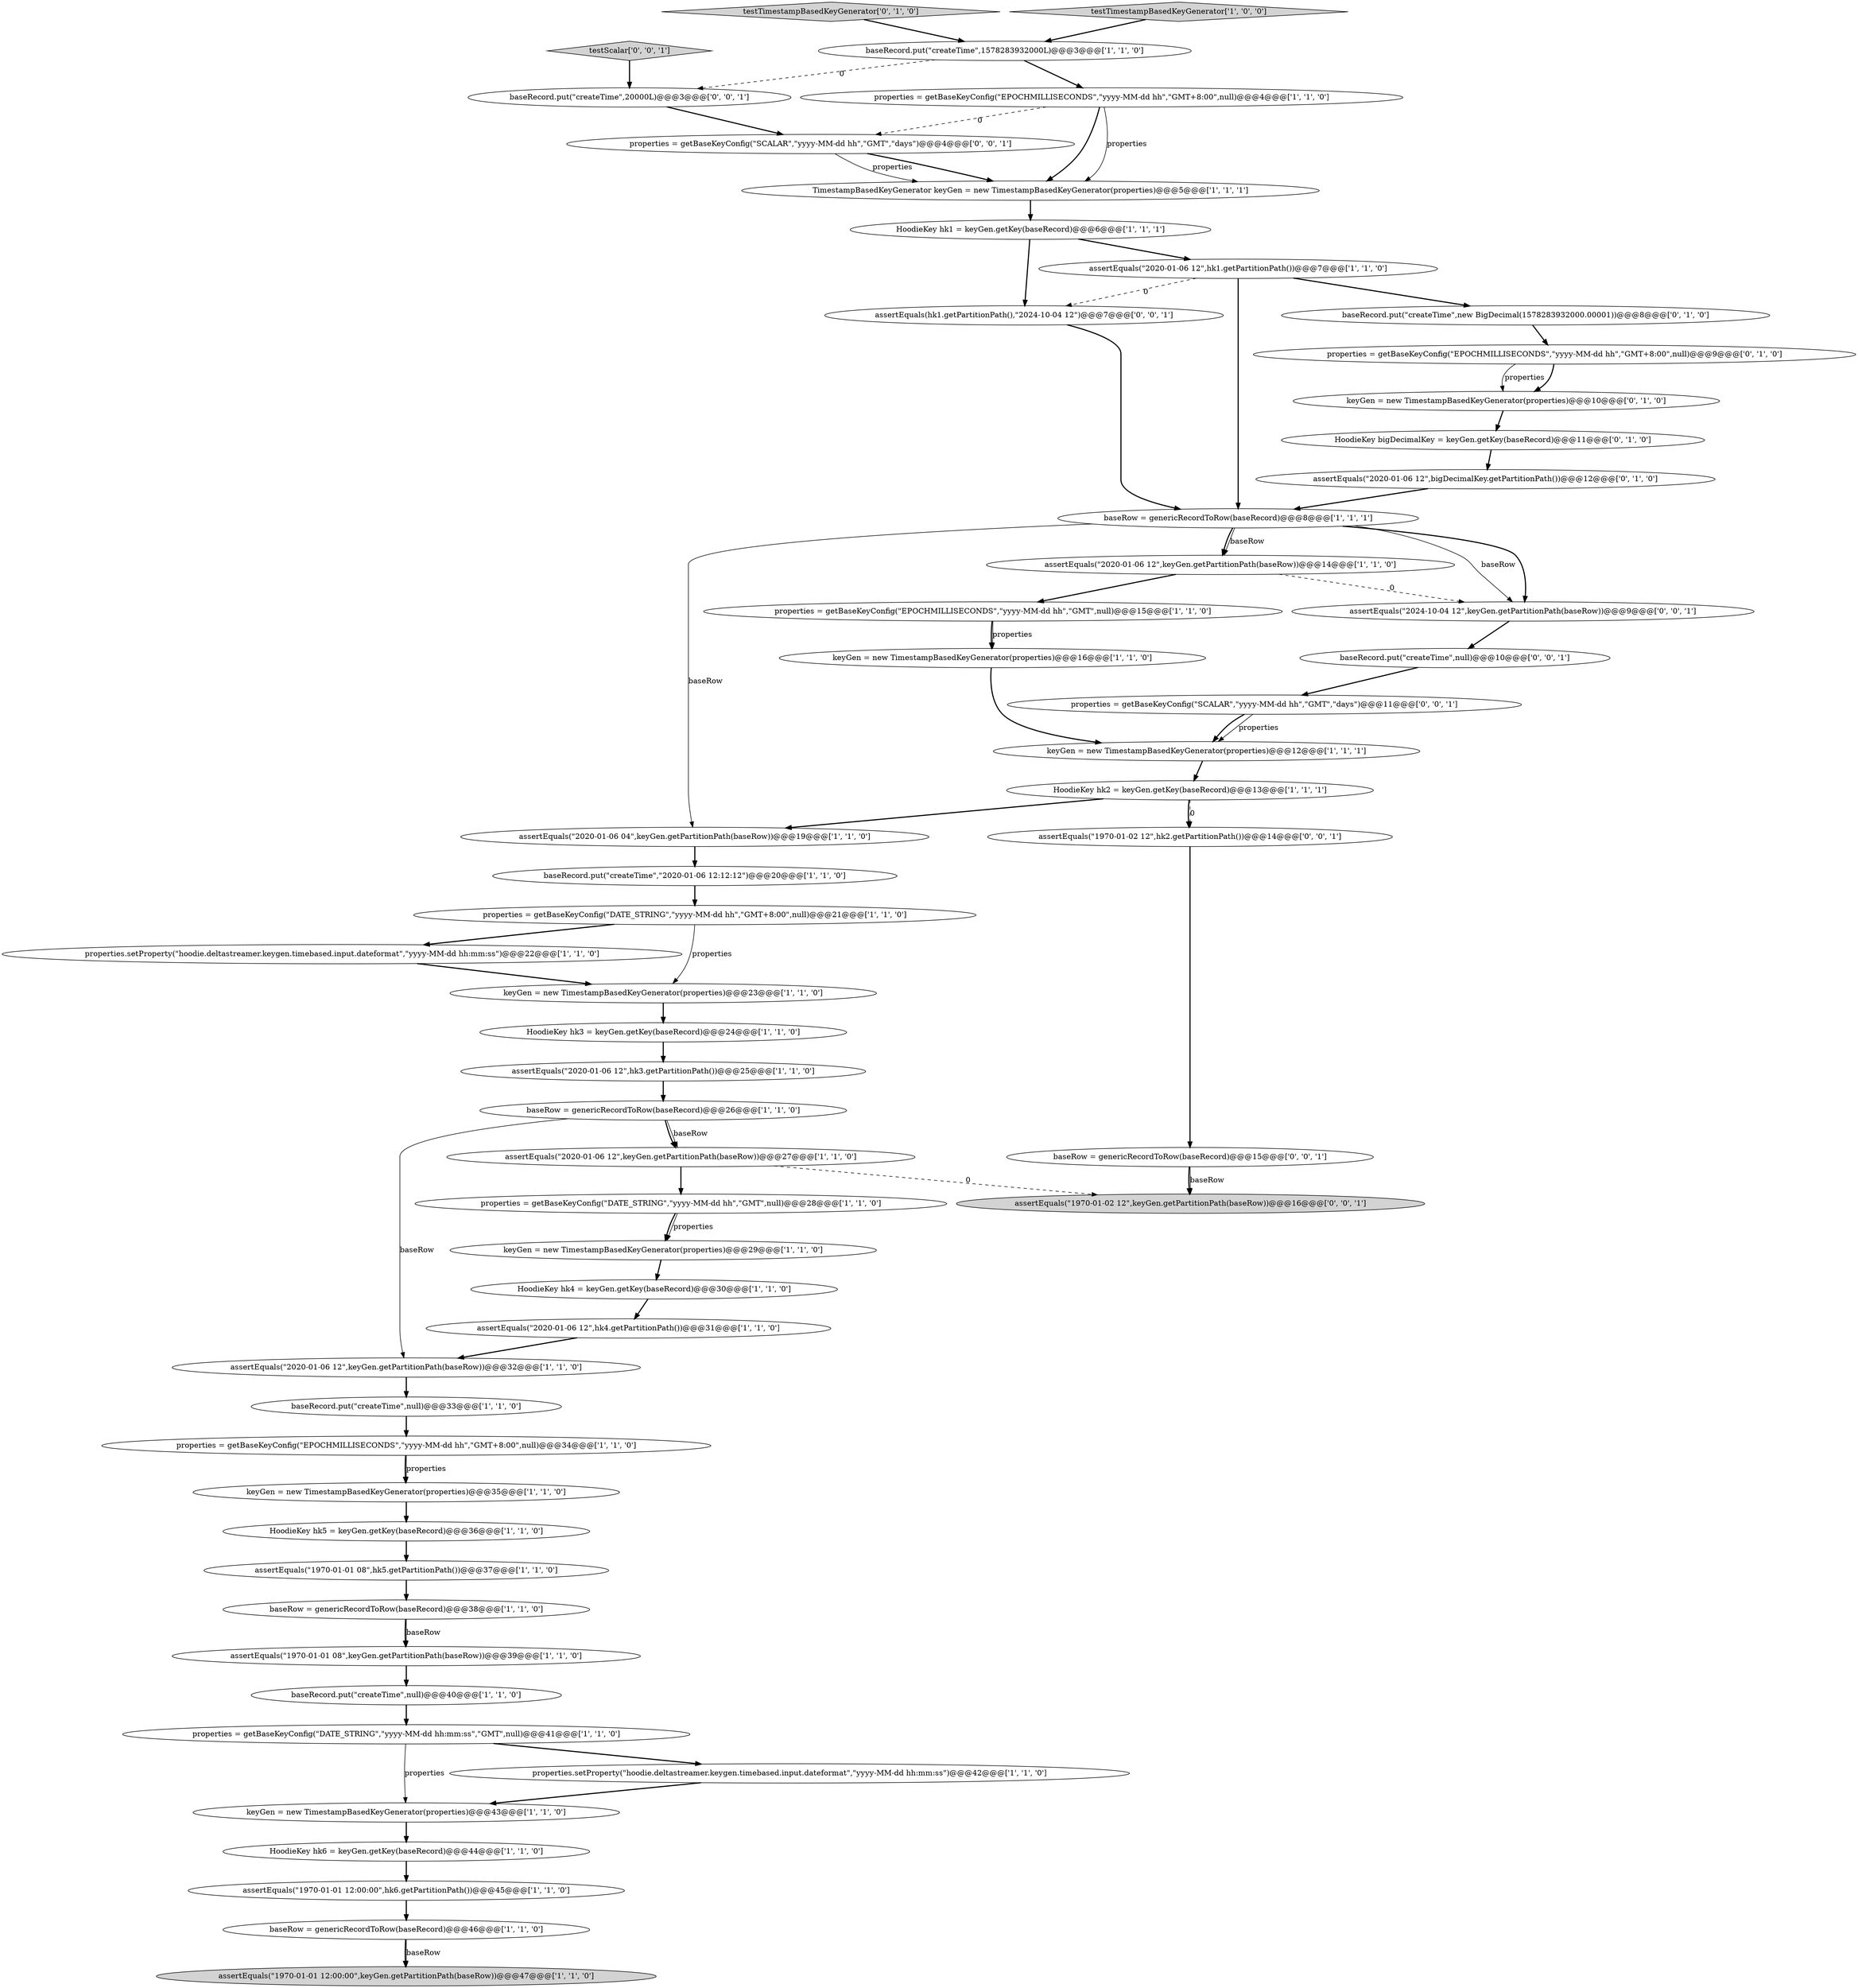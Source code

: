 digraph {
8 [style = filled, label = "assertEquals(\"2020-01-06 12\",keyGen.getPartitionPath(baseRow))@@@32@@@['1', '1', '0']", fillcolor = white, shape = ellipse image = "AAA0AAABBB1BBB"];
52 [style = filled, label = "assertEquals(hk1.getPartitionPath(),\"2024-10-04 12\")@@@7@@@['0', '0', '1']", fillcolor = white, shape = ellipse image = "AAA0AAABBB3BBB"];
21 [style = filled, label = "TimestampBasedKeyGenerator keyGen = new TimestampBasedKeyGenerator(properties)@@@5@@@['1', '1', '1']", fillcolor = white, shape = ellipse image = "AAA0AAABBB1BBB"];
50 [style = filled, label = "assertEquals(\"2024-10-04 12\",keyGen.getPartitionPath(baseRow))@@@9@@@['0', '0', '1']", fillcolor = white, shape = ellipse image = "AAA0AAABBB3BBB"];
26 [style = filled, label = "HoodieKey hk3 = keyGen.getKey(baseRecord)@@@24@@@['1', '1', '0']", fillcolor = white, shape = ellipse image = "AAA0AAABBB1BBB"];
31 [style = filled, label = "keyGen = new TimestampBasedKeyGenerator(properties)@@@12@@@['1', '1', '1']", fillcolor = white, shape = ellipse image = "AAA0AAABBB1BBB"];
30 [style = filled, label = "properties = getBaseKeyConfig(\"EPOCHMILLISECONDS\",\"yyyy-MM-dd hh\",\"GMT\",null)@@@15@@@['1', '1', '0']", fillcolor = white, shape = ellipse image = "AAA0AAABBB1BBB"];
29 [style = filled, label = "HoodieKey hk4 = keyGen.getKey(baseRecord)@@@30@@@['1', '1', '0']", fillcolor = white, shape = ellipse image = "AAA0AAABBB1BBB"];
28 [style = filled, label = "baseRow = genericRecordToRow(baseRecord)@@@26@@@['1', '1', '0']", fillcolor = white, shape = ellipse image = "AAA0AAABBB1BBB"];
3 [style = filled, label = "HoodieKey hk5 = keyGen.getKey(baseRecord)@@@36@@@['1', '1', '0']", fillcolor = white, shape = ellipse image = "AAA0AAABBB1BBB"];
51 [style = filled, label = "testScalar['0', '0', '1']", fillcolor = lightgray, shape = diamond image = "AAA0AAABBB3BBB"];
23 [style = filled, label = "keyGen = new TimestampBasedKeyGenerator(properties)@@@29@@@['1', '1', '0']", fillcolor = white, shape = ellipse image = "AAA0AAABBB1BBB"];
15 [style = filled, label = "baseRow = genericRecordToRow(baseRecord)@@@46@@@['1', '1', '0']", fillcolor = white, shape = ellipse image = "AAA0AAABBB1BBB"];
20 [style = filled, label = "baseRecord.put(\"createTime\",null)@@@33@@@['1', '1', '0']", fillcolor = white, shape = ellipse image = "AAA0AAABBB1BBB"];
37 [style = filled, label = "properties.setProperty(\"hoodie.deltastreamer.keygen.timebased.input.dateformat\",\"yyyy-MM-dd hh:mm:ss\")@@@22@@@['1', '1', '0']", fillcolor = white, shape = ellipse image = "AAA0AAABBB1BBB"];
47 [style = filled, label = "assertEquals(\"1970-01-02 12\",hk2.getPartitionPath())@@@14@@@['0', '0', '1']", fillcolor = white, shape = ellipse image = "AAA0AAABBB3BBB"];
4 [style = filled, label = "assertEquals(\"2020-01-06 12\",hk4.getPartitionPath())@@@31@@@['1', '1', '0']", fillcolor = white, shape = ellipse image = "AAA0AAABBB1BBB"];
36 [style = filled, label = "keyGen = new TimestampBasedKeyGenerator(properties)@@@43@@@['1', '1', '0']", fillcolor = white, shape = ellipse image = "AAA0AAABBB1BBB"];
38 [style = filled, label = "assertEquals(\"2020-01-06 12\",keyGen.getPartitionPath(baseRow))@@@27@@@['1', '1', '0']", fillcolor = white, shape = ellipse image = "AAA0AAABBB1BBB"];
24 [style = filled, label = "properties.setProperty(\"hoodie.deltastreamer.keygen.timebased.input.dateformat\",\"yyyy-MM-dd hh:mm:ss\")@@@42@@@['1', '1', '0']", fillcolor = white, shape = ellipse image = "AAA0AAABBB1BBB"];
12 [style = filled, label = "baseRecord.put(\"createTime\",1578283932000L)@@@3@@@['1', '1', '0']", fillcolor = white, shape = ellipse image = "AAA0AAABBB1BBB"];
54 [style = filled, label = "properties = getBaseKeyConfig(\"SCALAR\",\"yyyy-MM-dd hh\",\"GMT\",\"days\")@@@11@@@['0', '0', '1']", fillcolor = white, shape = ellipse image = "AAA0AAABBB3BBB"];
56 [style = filled, label = "assertEquals(\"1970-01-02 12\",keyGen.getPartitionPath(baseRow))@@@16@@@['0', '0', '1']", fillcolor = lightgray, shape = ellipse image = "AAA0AAABBB3BBB"];
33 [style = filled, label = "baseRow = genericRecordToRow(baseRecord)@@@38@@@['1', '1', '0']", fillcolor = white, shape = ellipse image = "AAA0AAABBB1BBB"];
22 [style = filled, label = "assertEquals(\"2020-01-06 12\",keyGen.getPartitionPath(baseRow))@@@14@@@['1', '1', '0']", fillcolor = white, shape = ellipse image = "AAA0AAABBB1BBB"];
53 [style = filled, label = "baseRecord.put(\"createTime\",null)@@@10@@@['0', '0', '1']", fillcolor = white, shape = ellipse image = "AAA0AAABBB3BBB"];
6 [style = filled, label = "assertEquals(\"1970-01-01 08\",keyGen.getPartitionPath(baseRow))@@@39@@@['1', '1', '0']", fillcolor = white, shape = ellipse image = "AAA0AAABBB1BBB"];
41 [style = filled, label = "testTimestampBasedKeyGenerator['0', '1', '0']", fillcolor = lightgray, shape = diamond image = "AAA0AAABBB2BBB"];
39 [style = filled, label = "keyGen = new TimestampBasedKeyGenerator(properties)@@@35@@@['1', '1', '0']", fillcolor = white, shape = ellipse image = "AAA0AAABBB1BBB"];
5 [style = filled, label = "HoodieKey hk2 = keyGen.getKey(baseRecord)@@@13@@@['1', '1', '1']", fillcolor = white, shape = ellipse image = "AAA0AAABBB1BBB"];
17 [style = filled, label = "assertEquals(\"1970-01-01 12:00:00\",hk6.getPartitionPath())@@@45@@@['1', '1', '0']", fillcolor = white, shape = ellipse image = "AAA0AAABBB1BBB"];
48 [style = filled, label = "properties = getBaseKeyConfig(\"SCALAR\",\"yyyy-MM-dd hh\",\"GMT\",\"days\")@@@4@@@['0', '0', '1']", fillcolor = white, shape = ellipse image = "AAA0AAABBB3BBB"];
27 [style = filled, label = "testTimestampBasedKeyGenerator['1', '0', '0']", fillcolor = lightgray, shape = diamond image = "AAA0AAABBB1BBB"];
19 [style = filled, label = "HoodieKey hk1 = keyGen.getKey(baseRecord)@@@6@@@['1', '1', '1']", fillcolor = white, shape = ellipse image = "AAA0AAABBB1BBB"];
16 [style = filled, label = "assertEquals(\"1970-01-01 12:00:00\",keyGen.getPartitionPath(baseRow))@@@47@@@['1', '1', '0']", fillcolor = lightgray, shape = ellipse image = "AAA0AAABBB1BBB"];
42 [style = filled, label = "baseRecord.put(\"createTime\",new BigDecimal(1578283932000.00001))@@@8@@@['0', '1', '0']", fillcolor = white, shape = ellipse image = "AAA1AAABBB2BBB"];
45 [style = filled, label = "assertEquals(\"2020-01-06 12\",bigDecimalKey.getPartitionPath())@@@12@@@['0', '1', '0']", fillcolor = white, shape = ellipse image = "AAA1AAABBB2BBB"];
34 [style = filled, label = "properties = getBaseKeyConfig(\"DATE_STRING\",\"yyyy-MM-dd hh:mm:ss\",\"GMT\",null)@@@41@@@['1', '1', '0']", fillcolor = white, shape = ellipse image = "AAA0AAABBB1BBB"];
35 [style = filled, label = "keyGen = new TimestampBasedKeyGenerator(properties)@@@23@@@['1', '1', '0']", fillcolor = white, shape = ellipse image = "AAA0AAABBB1BBB"];
55 [style = filled, label = "baseRow = genericRecordToRow(baseRecord)@@@15@@@['0', '0', '1']", fillcolor = white, shape = ellipse image = "AAA0AAABBB3BBB"];
14 [style = filled, label = "baseRecord.put(\"createTime\",null)@@@40@@@['1', '1', '0']", fillcolor = white, shape = ellipse image = "AAA0AAABBB1BBB"];
46 [style = filled, label = "keyGen = new TimestampBasedKeyGenerator(properties)@@@10@@@['0', '1', '0']", fillcolor = white, shape = ellipse image = "AAA1AAABBB2BBB"];
44 [style = filled, label = "properties = getBaseKeyConfig(\"EPOCHMILLISECONDS\",\"yyyy-MM-dd hh\",\"GMT+8:00\",null)@@@9@@@['0', '1', '0']", fillcolor = white, shape = ellipse image = "AAA1AAABBB2BBB"];
11 [style = filled, label = "keyGen = new TimestampBasedKeyGenerator(properties)@@@16@@@['1', '1', '0']", fillcolor = white, shape = ellipse image = "AAA0AAABBB1BBB"];
2 [style = filled, label = "assertEquals(\"1970-01-01 08\",hk5.getPartitionPath())@@@37@@@['1', '1', '0']", fillcolor = white, shape = ellipse image = "AAA0AAABBB1BBB"];
0 [style = filled, label = "assertEquals(\"2020-01-06 12\",hk1.getPartitionPath())@@@7@@@['1', '1', '0']", fillcolor = white, shape = ellipse image = "AAA0AAABBB1BBB"];
49 [style = filled, label = "baseRecord.put(\"createTime\",20000L)@@@3@@@['0', '0', '1']", fillcolor = white, shape = ellipse image = "AAA0AAABBB3BBB"];
1 [style = filled, label = "assertEquals(\"2020-01-06 12\",hk3.getPartitionPath())@@@25@@@['1', '1', '0']", fillcolor = white, shape = ellipse image = "AAA0AAABBB1BBB"];
32 [style = filled, label = "baseRow = genericRecordToRow(baseRecord)@@@8@@@['1', '1', '1']", fillcolor = white, shape = ellipse image = "AAA0AAABBB1BBB"];
9 [style = filled, label = "assertEquals(\"2020-01-06 04\",keyGen.getPartitionPath(baseRow))@@@19@@@['1', '1', '0']", fillcolor = white, shape = ellipse image = "AAA0AAABBB1BBB"];
40 [style = filled, label = "HoodieKey hk6 = keyGen.getKey(baseRecord)@@@44@@@['1', '1', '0']", fillcolor = white, shape = ellipse image = "AAA0AAABBB1BBB"];
10 [style = filled, label = "properties = getBaseKeyConfig(\"EPOCHMILLISECONDS\",\"yyyy-MM-dd hh\",\"GMT+8:00\",null)@@@34@@@['1', '1', '0']", fillcolor = white, shape = ellipse image = "AAA0AAABBB1BBB"];
25 [style = filled, label = "properties = getBaseKeyConfig(\"DATE_STRING\",\"yyyy-MM-dd hh\",\"GMT+8:00\",null)@@@21@@@['1', '1', '0']", fillcolor = white, shape = ellipse image = "AAA0AAABBB1BBB"];
13 [style = filled, label = "properties = getBaseKeyConfig(\"EPOCHMILLISECONDS\",\"yyyy-MM-dd hh\",\"GMT+8:00\",null)@@@4@@@['1', '1', '0']", fillcolor = white, shape = ellipse image = "AAA0AAABBB1BBB"];
7 [style = filled, label = "properties = getBaseKeyConfig(\"DATE_STRING\",\"yyyy-MM-dd hh\",\"GMT\",null)@@@28@@@['1', '1', '0']", fillcolor = white, shape = ellipse image = "AAA0AAABBB1BBB"];
18 [style = filled, label = "baseRecord.put(\"createTime\",\"2020-01-06 12:12:12\")@@@20@@@['1', '1', '0']", fillcolor = white, shape = ellipse image = "AAA0AAABBB1BBB"];
43 [style = filled, label = "HoodieKey bigDecimalKey = keyGen.getKey(baseRecord)@@@11@@@['0', '1', '0']", fillcolor = white, shape = ellipse image = "AAA1AAABBB2BBB"];
9->18 [style = bold, label=""];
7->23 [style = bold, label=""];
53->54 [style = bold, label=""];
54->31 [style = solid, label="properties"];
22->30 [style = bold, label=""];
48->21 [style = bold, label=""];
12->49 [style = dashed, label="0"];
44->46 [style = bold, label=""];
27->12 [style = bold, label=""];
20->10 [style = bold, label=""];
0->32 [style = bold, label=""];
11->31 [style = bold, label=""];
43->45 [style = bold, label=""];
55->56 [style = bold, label=""];
3->2 [style = bold, label=""];
10->39 [style = bold, label=""];
28->38 [style = bold, label=""];
30->11 [style = solid, label="properties"];
24->36 [style = bold, label=""];
0->42 [style = bold, label=""];
37->35 [style = bold, label=""];
1->28 [style = bold, label=""];
34->24 [style = bold, label=""];
22->50 [style = dashed, label="0"];
18->25 [style = bold, label=""];
29->4 [style = bold, label=""];
30->11 [style = bold, label=""];
45->32 [style = bold, label=""];
48->21 [style = solid, label="properties"];
19->0 [style = bold, label=""];
4->8 [style = bold, label=""];
10->39 [style = solid, label="properties"];
5->9 [style = bold, label=""];
38->56 [style = dashed, label="0"];
41->12 [style = bold, label=""];
13->21 [style = solid, label="properties"];
25->35 [style = solid, label="properties"];
33->6 [style = bold, label=""];
12->13 [style = bold, label=""];
21->19 [style = bold, label=""];
6->14 [style = bold, label=""];
52->32 [style = bold, label=""];
38->7 [style = bold, label=""];
28->8 [style = solid, label="baseRow"];
50->53 [style = bold, label=""];
32->9 [style = solid, label="baseRow"];
17->15 [style = bold, label=""];
5->47 [style = dashed, label="0"];
32->22 [style = solid, label="baseRow"];
26->1 [style = bold, label=""];
19->52 [style = bold, label=""];
7->23 [style = solid, label="properties"];
31->5 [style = bold, label=""];
15->16 [style = bold, label=""];
34->36 [style = solid, label="properties"];
2->33 [style = bold, label=""];
5->47 [style = bold, label=""];
14->34 [style = bold, label=""];
44->46 [style = solid, label="properties"];
32->22 [style = bold, label=""];
33->6 [style = solid, label="baseRow"];
55->56 [style = solid, label="baseRow"];
39->3 [style = bold, label=""];
40->17 [style = bold, label=""];
49->48 [style = bold, label=""];
51->49 [style = bold, label=""];
13->48 [style = dashed, label="0"];
25->37 [style = bold, label=""];
36->40 [style = bold, label=""];
35->26 [style = bold, label=""];
28->38 [style = solid, label="baseRow"];
32->50 [style = solid, label="baseRow"];
42->44 [style = bold, label=""];
32->50 [style = bold, label=""];
8->20 [style = bold, label=""];
47->55 [style = bold, label=""];
54->31 [style = bold, label=""];
0->52 [style = dashed, label="0"];
15->16 [style = solid, label="baseRow"];
46->43 [style = bold, label=""];
23->29 [style = bold, label=""];
13->21 [style = bold, label=""];
}
